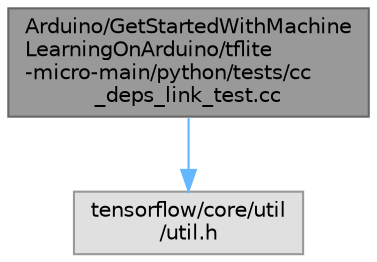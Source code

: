 digraph "Arduino/GetStartedWithMachineLearningOnArduino/tflite-micro-main/python/tests/cc_deps_link_test.cc"
{
 // LATEX_PDF_SIZE
  bgcolor="transparent";
  edge [fontname=Helvetica,fontsize=10,labelfontname=Helvetica,labelfontsize=10];
  node [fontname=Helvetica,fontsize=10,shape=box,height=0.2,width=0.4];
  Node1 [id="Node000001",label="Arduino/GetStartedWithMachine\lLearningOnArduino/tflite\l-micro-main/python/tests/cc\l_deps_link_test.cc",height=0.2,width=0.4,color="gray40", fillcolor="grey60", style="filled", fontcolor="black",tooltip=" "];
  Node1 -> Node2 [id="edge1_Node000001_Node000002",color="steelblue1",style="solid",tooltip=" "];
  Node2 [id="Node000002",label="tensorflow/core/util\l/util.h",height=0.2,width=0.4,color="grey60", fillcolor="#E0E0E0", style="filled",tooltip=" "];
}
